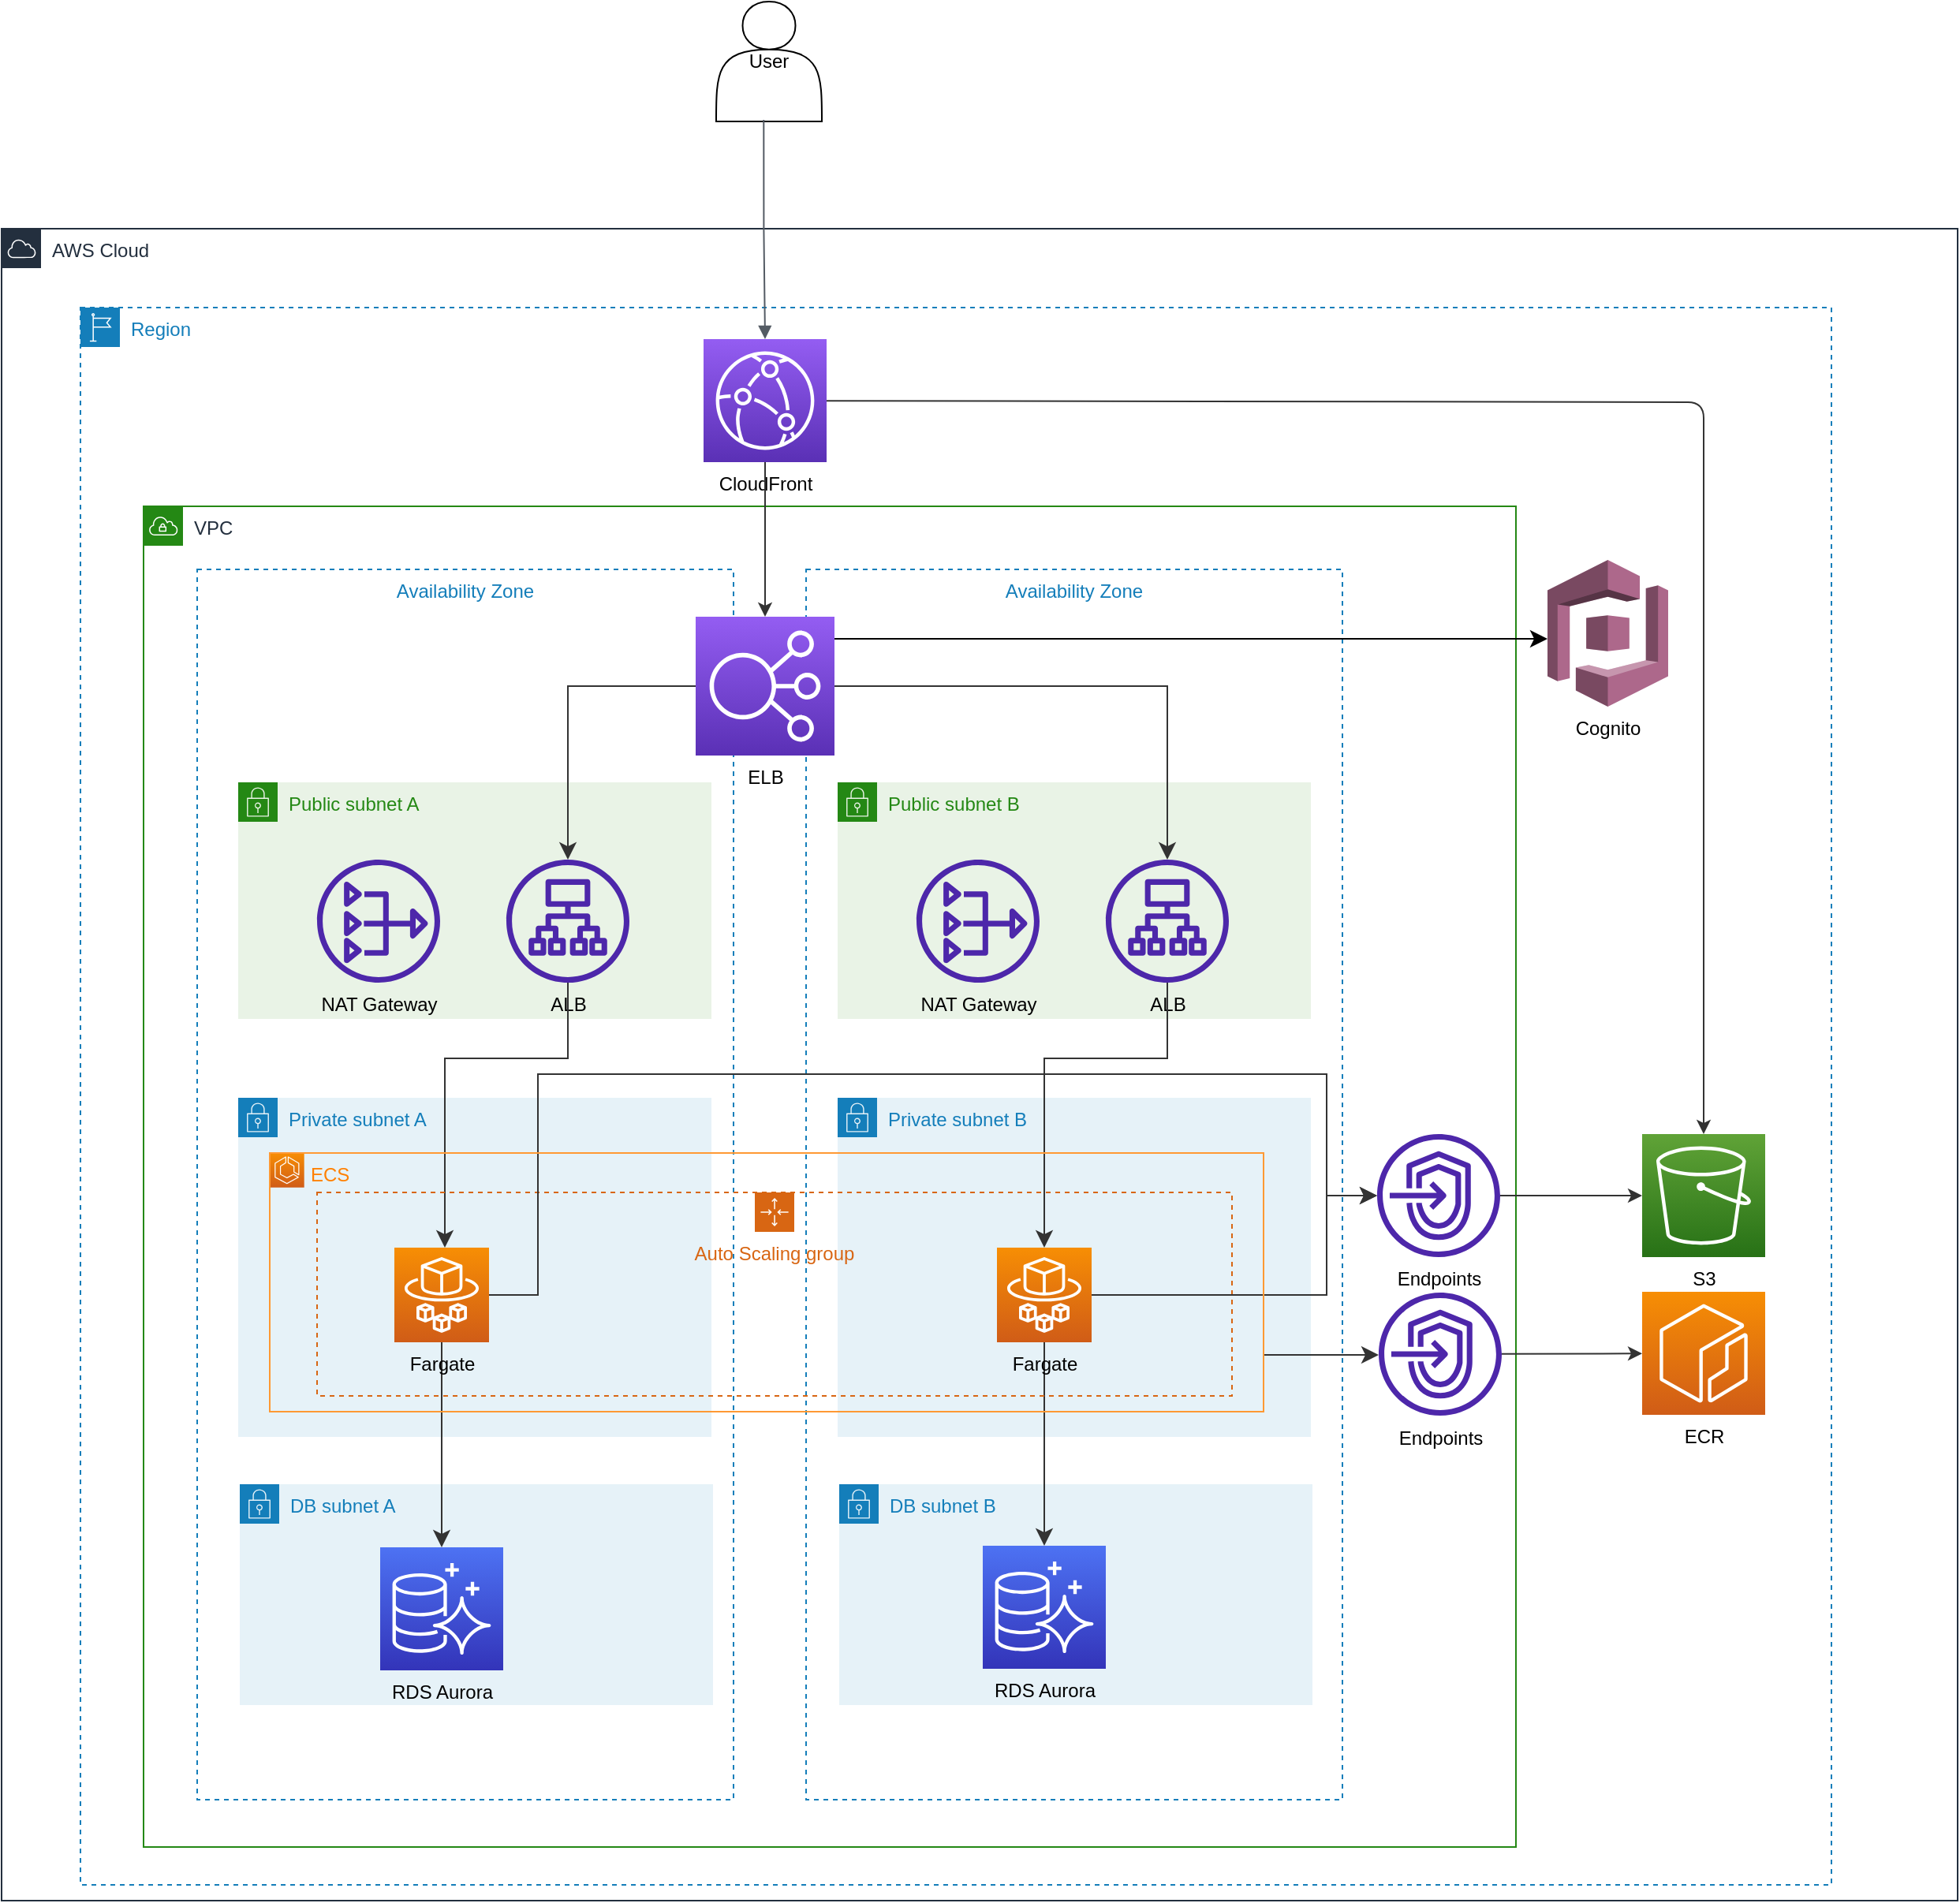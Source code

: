 <mxfile>
    <diagram id="N6BECFeVk-wEAYvXQ_9p" name="Page-1">
        <mxGraphModel dx="1360" dy="926" grid="0" gridSize="10" guides="1" tooltips="1" connect="0" arrows="0" fold="1" page="1" pageScale="1" pageWidth="1654" pageHeight="2336" background="light-dark(#FFFFFF,#FFFFFF)" math="0" shadow="0">
            <root>
                <mxCell id="0"/>
                <mxCell id="1" parent="0"/>
                <mxCell id="2" value="VPC" style="points=[[0,0],[0.25,0],[0.5,0],[0.75,0],[1,0],[1,0.25],[1,0.5],[1,0.75],[1,1],[0.75,1],[0.5,1],[0.25,1],[0,1],[0,0.75],[0,0.5],[0,0.25]];outlineConnect=0;gradientColor=none;html=1;whiteSpace=wrap;fontSize=12;fontStyle=0;container=1;pointerEvents=0;collapsible=0;recursiveResize=0;shape=mxgraph.aws4.group;grIcon=mxgraph.aws4.group_vpc;strokeColor=#248814;fillColor=none;verticalAlign=top;align=left;spacingLeft=30;fontColor=light-dark(#232F3E,#000000);dashed=0;" parent="1" vertex="1">
                    <mxGeometry x="200" y="360" width="870" height="850" as="geometry"/>
                </mxCell>
                <mxCell id="209" value="Availability Zone" style="fillColor=none;strokeColor=#147EBA;dashed=1;verticalAlign=top;fontStyle=0;fontColor=#147EBA;" parent="2" vertex="1">
                    <mxGeometry x="420" y="40" width="340" height="780" as="geometry"/>
                </mxCell>
                <mxCell id="12" value="Availability Zone" style="fillColor=none;strokeColor=#147EBA;dashed=1;verticalAlign=top;fontStyle=0;fontColor=#147EBA;" parent="2" vertex="1">
                    <mxGeometry x="34" y="40" width="340" height="780" as="geometry"/>
                </mxCell>
                <mxCell id="208" value="Private subnet B" style="points=[[0,0],[0.25,0],[0.5,0],[0.75,0],[1,0],[1,0.25],[1,0.5],[1,0.75],[1,1],[0.75,1],[0.5,1],[0.25,1],[0,1],[0,0.75],[0,0.5],[0,0.25]];outlineConnect=0;gradientColor=none;html=1;whiteSpace=wrap;fontSize=12;fontStyle=0;container=1;pointerEvents=0;collapsible=0;recursiveResize=0;shape=mxgraph.aws4.group;grIcon=mxgraph.aws4.group_security_group;grStroke=0;strokeColor=#147EBA;fillColor=light-dark(#E6F2F8,#E6F2F8);verticalAlign=top;align=left;spacingLeft=30;fontColor=#147EBA;dashed=0;" parent="2" vertex="1">
                    <mxGeometry x="440" y="375" width="300" height="215" as="geometry"/>
                </mxCell>
                <mxCell id="5" value="Private subnet A" style="points=[[0,0],[0.25,0],[0.5,0],[0.75,0],[1,0],[1,0.25],[1,0.5],[1,0.75],[1,1],[0.75,1],[0.5,1],[0.25,1],[0,1],[0,0.75],[0,0.5],[0,0.25]];outlineConnect=0;gradientColor=none;html=1;whiteSpace=wrap;fontSize=12;fontStyle=0;container=1;pointerEvents=0;collapsible=0;recursiveResize=0;shape=mxgraph.aws4.group;grIcon=mxgraph.aws4.group_security_group;grStroke=0;strokeColor=#147EBA;fillColor=light-dark(#E6F2F8,#E6F2F8);verticalAlign=top;align=left;spacingLeft=30;fontColor=#147EBA;dashed=0;" parent="2" vertex="1">
                    <mxGeometry x="60" y="375" width="300" height="215" as="geometry"/>
                </mxCell>
                <mxCell id="8" value="Public subnet A" style="points=[[0,0],[0.25,0],[0.5,0],[0.75,0],[1,0],[1,0.25],[1,0.5],[1,0.75],[1,1],[0.75,1],[0.5,1],[0.25,1],[0,1],[0,0.75],[0,0.5],[0,0.25]];outlineConnect=0;gradientColor=none;html=1;whiteSpace=wrap;fontSize=12;fontStyle=0;container=1;pointerEvents=0;collapsible=0;recursiveResize=0;shape=mxgraph.aws4.group;grIcon=mxgraph.aws4.group_security_group;grStroke=0;strokeColor=#248814;fillColor=light-dark(#E9F3E6,#E9F3E6);verticalAlign=top;align=left;spacingLeft=30;fontColor=#248814;dashed=0;" parent="2" vertex="1">
                    <mxGeometry x="60" y="175" width="300" height="150" as="geometry"/>
                </mxCell>
                <mxCell id="188" value="&lt;font style=&quot;color: light-dark(rgb(0, 0, 0), rgb(0, 0, 0));&quot;&gt;ALB&lt;/font&gt;" style="sketch=0;outlineConnect=0;fontColor=#232F3E;gradientColor=none;fillColor=#4D27AA;strokeColor=none;dashed=0;verticalLabelPosition=bottom;verticalAlign=top;align=center;html=1;fontSize=12;fontStyle=0;aspect=fixed;pointerEvents=1;shape=mxgraph.aws4.application_load_balancer;" parent="8" vertex="1">
                    <mxGeometry x="170" y="49" width="78" height="78" as="geometry"/>
                </mxCell>
                <mxCell id="187" value="&lt;font style=&quot;color: light-dark(rgb(0, 0, 0), rgb(0, 0, 0));&quot;&gt;NAT Gateway&lt;/font&gt;" style="sketch=0;outlineConnect=0;fontColor=#232F3E;gradientColor=none;fillColor=#4D27AA;strokeColor=none;dashed=0;verticalLabelPosition=bottom;verticalAlign=top;align=center;html=1;fontSize=12;fontStyle=0;aspect=fixed;pointerEvents=1;shape=mxgraph.aws4.nat_gateway;" parent="8" vertex="1">
                    <mxGeometry x="50" y="49" width="78" height="78" as="geometry"/>
                </mxCell>
                <mxCell id="189" value="&lt;font style=&quot;color: light-dark(rgb(0, 0, 0), rgb(0, 0, 0));&quot;&gt;ELB&lt;/font&gt;" style="sketch=0;points=[[0,0,0],[0.25,0,0],[0.5,0,0],[0.75,0,0],[1,0,0],[0,1,0],[0.25,1,0],[0.5,1,0],[0.75,1,0],[1,1,0],[0,0.25,0],[0,0.5,0],[0,0.75,0],[1,0.25,0],[1,0.5,0],[1,0.75,0]];outlineConnect=0;fontColor=#232F3E;gradientColor=#945DF2;gradientDirection=north;fillColor=#5A30B5;strokeColor=light-dark(#FFFFFF,#FFFFFF);dashed=0;verticalLabelPosition=bottom;verticalAlign=top;align=center;html=1;fontSize=12;fontStyle=0;aspect=fixed;shape=mxgraph.aws4.resourceIcon;resIcon=mxgraph.aws4.elastic_load_balancing;" parent="2" vertex="1">
                    <mxGeometry x="350" y="70" width="88" height="88" as="geometry"/>
                </mxCell>
                <mxCell id="186" value="DB subnet A" style="points=[[0,0],[0.25,0],[0.5,0],[0.75,0],[1,0],[1,0.25],[1,0.5],[1,0.75],[1,1],[0.75,1],[0.5,1],[0.25,1],[0,1],[0,0.75],[0,0.5],[0,0.25]];outlineConnect=0;gradientColor=none;html=1;whiteSpace=wrap;fontSize=12;fontStyle=0;container=1;pointerEvents=0;collapsible=0;recursiveResize=0;shape=mxgraph.aws4.group;grIcon=mxgraph.aws4.group_security_group;grStroke=0;strokeColor=#147EBA;fillColor=light-dark(#E6F2F8,#E6F2F8);verticalAlign=top;align=left;spacingLeft=30;fontColor=#147EBA;dashed=0;" parent="2" vertex="1">
                    <mxGeometry x="61" y="620" width="300" height="140" as="geometry"/>
                </mxCell>
                <mxCell id="203" value="" style="edgeStyle=segmentEdgeStyle;endArrow=classic;html=1;curved=0;rounded=0;endSize=8;startSize=8;fontColor=#FF8000;strokeColor=#333333;" parent="2" source="189" target="188" edge="1">
                    <mxGeometry width="50" height="50" relative="1" as="geometry">
                        <mxPoint x="420" y="330" as="sourcePoint"/>
                        <mxPoint x="470" y="280" as="targetPoint"/>
                    </mxGeometry>
                </mxCell>
                <mxCell id="204" value="" style="edgeStyle=segmentEdgeStyle;endArrow=classic;html=1;curved=0;rounded=0;endSize=8;startSize=8;fontColor=#FF8000;strokeColor=#333333;" parent="2" source="188" target="196" edge="1">
                    <mxGeometry width="50" height="50" relative="1" as="geometry">
                        <mxPoint x="371" y="129.0" as="sourcePoint"/>
                        <mxPoint x="279" y="234.001" as="targetPoint"/>
                        <Array as="points">
                            <mxPoint x="269" y="350"/>
                            <mxPoint x="191" y="350"/>
                        </Array>
                    </mxGeometry>
                </mxCell>
                <mxCell id="206" value="" style="edgeStyle=segmentEdgeStyle;endArrow=classic;html=1;curved=0;rounded=0;endSize=8;startSize=8;strokeColor=#333333;fontColor=#FF8000;" parent="2" source="196" target="200" edge="1">
                    <mxGeometry width="50" height="50" relative="1" as="geometry">
                        <mxPoint x="198" y="540" as="sourcePoint"/>
                        <mxPoint x="407" y="420" as="targetPoint"/>
                    </mxGeometry>
                </mxCell>
                <mxCell id="200" value="&lt;font style=&quot;color: light-dark(rgb(0, 0, 0), rgb(0, 0, 0));&quot;&gt;RDS Aurora&lt;/font&gt;" style="sketch=0;points=[[0,0,0],[0.25,0,0],[0.5,0,0],[0.75,0,0],[1,0,0],[0,1,0],[0.25,1,0],[0.5,1,0],[0.75,1,0],[1,1,0],[0,0.25,0],[0,0.5,0],[0,0.75,0],[1,0.25,0],[1,0.5,0],[1,0.75,0]];outlineConnect=0;fontColor=#232F3E;gradientColor=#4D72F3;gradientDirection=north;fillColor=#3334B9;strokeColor=light-dark(#FFFFFF,#FFFFFF);dashed=0;verticalLabelPosition=bottom;verticalAlign=top;align=center;html=1;fontSize=12;fontStyle=0;aspect=fixed;shape=mxgraph.aws4.resourceIcon;resIcon=mxgraph.aws4.aurora;" parent="2" vertex="1">
                    <mxGeometry x="150" y="660" width="78" height="78" as="geometry"/>
                </mxCell>
                <mxCell id="210" value="Public subnet B" style="points=[[0,0],[0.25,0],[0.5,0],[0.75,0],[1,0],[1,0.25],[1,0.5],[1,0.75],[1,1],[0.75,1],[0.5,1],[0.25,1],[0,1],[0,0.75],[0,0.5],[0,0.25]];outlineConnect=0;gradientColor=none;html=1;whiteSpace=wrap;fontSize=12;fontStyle=0;container=1;pointerEvents=0;collapsible=0;recursiveResize=0;shape=mxgraph.aws4.group;grIcon=mxgraph.aws4.group_security_group;grStroke=0;strokeColor=#248814;fillColor=light-dark(#E9F3E6,#E9F3E6);verticalAlign=top;align=left;spacingLeft=30;fontColor=#248814;dashed=0;" parent="2" vertex="1">
                    <mxGeometry x="440" y="175" width="300" height="150" as="geometry"/>
                </mxCell>
                <mxCell id="211" value="&lt;font style=&quot;color: light-dark(rgb(0, 0, 0), rgb(0, 0, 0));&quot;&gt;ALB&lt;/font&gt;" style="sketch=0;outlineConnect=0;fontColor=#232F3E;gradientColor=none;fillColor=#4D27AA;strokeColor=none;dashed=0;verticalLabelPosition=bottom;verticalAlign=top;align=center;html=1;fontSize=12;fontStyle=0;aspect=fixed;pointerEvents=1;shape=mxgraph.aws4.application_load_balancer;" parent="210" vertex="1">
                    <mxGeometry x="170" y="49" width="78" height="78" as="geometry"/>
                </mxCell>
                <mxCell id="212" value="&lt;span style=&quot;&quot;&gt;&lt;font style=&quot;color: light-dark(rgb(0, 0, 0), rgb(0, 0, 0));&quot;&gt;NAT Gateway&lt;/font&gt;&lt;/span&gt;" style="sketch=0;outlineConnect=0;fontColor=light-dark(#232F3E,#000000);gradientColor=none;fillColor=#4D27AA;strokeColor=none;dashed=0;verticalLabelPosition=bottom;verticalAlign=top;align=center;html=1;fontSize=12;fontStyle=0;aspect=fixed;pointerEvents=1;shape=mxgraph.aws4.nat_gateway;" parent="210" vertex="1">
                    <mxGeometry x="50" y="49" width="78" height="78" as="geometry"/>
                </mxCell>
                <mxCell id="213" value="DB subnet B" style="points=[[0,0],[0.25,0],[0.5,0],[0.75,0],[1,0],[1,0.25],[1,0.5],[1,0.75],[1,1],[0.75,1],[0.5,1],[0.25,1],[0,1],[0,0.75],[0,0.5],[0,0.25]];outlineConnect=0;gradientColor=none;html=1;whiteSpace=wrap;fontSize=12;fontStyle=0;container=1;pointerEvents=0;collapsible=0;recursiveResize=0;shape=mxgraph.aws4.group;grIcon=mxgraph.aws4.group_security_group;grStroke=0;strokeColor=#147EBA;fillColor=light-dark(#E6F2F8,#E6F2F8);verticalAlign=top;align=left;spacingLeft=30;fontColor=#147EBA;dashed=0;" parent="2" vertex="1">
                    <mxGeometry x="441" y="620" width="300" height="140" as="geometry"/>
                </mxCell>
                <mxCell id="217" value="" style="edgeStyle=segmentEdgeStyle;endArrow=classic;html=1;curved=0;rounded=0;endSize=8;startSize=8;fontColor=#FF8000;strokeColor=#333333;" parent="2" source="211" target="216" edge="1">
                    <mxGeometry width="50" height="50" relative="1" as="geometry">
                        <mxPoint x="551" y="-111.0" as="sourcePoint"/>
                        <mxPoint x="459" y="-5.999" as="targetPoint"/>
                        <Array as="points">
                            <mxPoint x="649" y="350"/>
                            <mxPoint x="571" y="350"/>
                        </Array>
                    </mxGeometry>
                </mxCell>
                <mxCell id="214" value="" style="edgeStyle=segmentEdgeStyle;endArrow=classic;html=1;curved=0;rounded=0;endSize=8;startSize=8;fontColor=#FF8000;strokeColor=#333333;" parent="2" source="189" target="211" edge="1">
                    <mxGeometry width="50" height="50" relative="1" as="geometry">
                        <mxPoint x="490" y="120" as="sourcePoint"/>
                        <mxPoint x="650" y="40" as="targetPoint"/>
                    </mxGeometry>
                </mxCell>
                <mxCell id="218" value="" style="edgeStyle=segmentEdgeStyle;endArrow=classic;html=1;curved=0;rounded=0;endSize=8;startSize=8;strokeColor=#333333;fontColor=#FF8000;" parent="2" source="216" target="219" edge="1">
                    <mxGeometry width="50" height="50" relative="1" as="geometry">
                        <mxPoint x="530" y="230" as="sourcePoint"/>
                        <mxPoint x="580" y="180" as="targetPoint"/>
                    </mxGeometry>
                </mxCell>
                <mxCell id="219" value="&lt;font style=&quot;color: light-dark(rgb(0, 0, 0), rgb(0, 0, 0));&quot;&gt;RDS Aurora&lt;/font&gt;" style="sketch=0;points=[[0,0,0],[0.25,0,0],[0.5,0,0],[0.75,0,0],[1,0,0],[0,1,0],[0.25,1,0],[0.5,1,0],[0.75,1,0],[1,1,0],[0,0.25,0],[0,0.5,0],[0,0.75,0],[1,0.25,0],[1,0.5,0],[1,0.75,0]];outlineConnect=0;fontColor=#232F3E;gradientColor=#4D72F3;gradientDirection=north;fillColor=#3334B9;strokeColor=light-dark(#FFFFFF,#FFFFFF);dashed=0;verticalLabelPosition=bottom;verticalAlign=top;align=center;html=1;fontSize=12;fontStyle=0;aspect=fixed;shape=mxgraph.aws4.resourceIcon;resIcon=mxgraph.aws4.aurora;" parent="2" vertex="1">
                    <mxGeometry x="532" y="659" width="78" height="78" as="geometry"/>
                </mxCell>
                <mxCell id="199" value="Auto Scaling group" style="points=[[0,0],[0.25,0],[0.5,0],[0.75,0],[1,0],[1,0.25],[1,0.5],[1,0.75],[1,1],[0.75,1],[0.5,1],[0.25,1],[0,1],[0,0.75],[0,0.5],[0,0.25]];outlineConnect=0;gradientColor=none;html=1;whiteSpace=wrap;fontSize=12;fontStyle=0;container=1;pointerEvents=0;collapsible=0;recursiveResize=0;shape=mxgraph.aws4.groupCenter;grIcon=mxgraph.aws4.group_auto_scaling_group;grStroke=1;strokeColor=#D86613;fillColor=none;verticalAlign=top;align=center;fontColor=#D86613;dashed=1;spacingTop=25;" parent="2" vertex="1">
                    <mxGeometry x="110" y="435" width="580" height="129" as="geometry"/>
                </mxCell>
                <mxCell id="216" value="&lt;font style=&quot;color: light-dark(rgb(0, 0, 0), rgb(0, 0, 0));&quot;&gt;Fargate&lt;/font&gt;" style="sketch=0;points=[[0,0,0],[0.25,0,0],[0.5,0,0],[0.75,0,0],[1,0,0],[0,1,0],[0.25,1,0],[0.5,1,0],[0.75,1,0],[1,1,0],[0,0.25,0],[0,0.5,0],[0,0.75,0],[1,0.25,0],[1,0.5,0],[1,0.75,0]];outlineConnect=0;fontColor=#232F3E;gradientColor=#F78E04;gradientDirection=north;fillColor=#D05C17;strokeColor=light-dark(#FFFFFF,#FFFFFF);dashed=0;verticalLabelPosition=bottom;verticalAlign=top;align=center;html=1;fontSize=12;fontStyle=0;aspect=fixed;shape=mxgraph.aws4.resourceIcon;resIcon=mxgraph.aws4.fargate;" parent="199" vertex="1">
                    <mxGeometry x="431" y="35" width="60" height="60" as="geometry"/>
                </mxCell>
                <mxCell id="196" value="&lt;font style=&quot;color: light-dark(rgb(0, 0, 0), rgb(0, 0, 0));&quot;&gt;Fargate&lt;/font&gt;" style="sketch=0;points=[[0,0,0],[0.25,0,0],[0.5,0,0],[0.75,0,0],[1,0,0],[0,1,0],[0.25,1,0],[0.5,1,0],[0.75,1,0],[1,1,0],[0,0.25,0],[0,0.5,0],[0,0.75,0],[1,0.25,0],[1,0.5,0],[1,0.75,0]];outlineConnect=0;fontColor=#232F3E;gradientColor=#F78E04;gradientDirection=north;fillColor=#D05C17;strokeColor=light-dark(#FFFFFF,#FFFFFF);dashed=0;verticalLabelPosition=bottom;verticalAlign=top;align=center;html=1;fontSize=12;fontStyle=0;aspect=fixed;shape=mxgraph.aws4.resourceIcon;resIcon=mxgraph.aws4.fargate;" parent="2" vertex="1">
                    <mxGeometry x="159" y="470" width="60" height="60" as="geometry"/>
                </mxCell>
                <mxCell id="228" value="&lt;font style=&quot;color: light-dark(rgb(0, 0, 0), rgb(0, 0, 0));&quot;&gt;Endpoints&lt;/font&gt;" style="sketch=0;outlineConnect=0;fontColor=#232F3E;gradientColor=none;fillColor=#4D27AA;strokeColor=none;dashed=0;verticalLabelPosition=bottom;verticalAlign=top;align=center;html=1;fontSize=12;fontStyle=0;aspect=fixed;pointerEvents=1;shape=mxgraph.aws4.endpoints;" parent="2" vertex="1">
                    <mxGeometry x="782" y="398" width="78" height="78" as="geometry"/>
                </mxCell>
                <mxCell id="229" value="&lt;span&gt;&lt;font style=&quot;color: light-dark(rgb(0, 0, 0), rgb(0, 0, 0));&quot;&gt;Endpoints&lt;/font&gt;&lt;/span&gt;" style="sketch=0;outlineConnect=0;fontColor=#232F3E;gradientColor=none;fillColor=#4D27AA;strokeColor=none;dashed=0;verticalLabelPosition=bottom;verticalAlign=top;align=center;html=1;fontSize=12;fontStyle=0;aspect=fixed;pointerEvents=1;shape=mxgraph.aws4.endpoints;" parent="2" vertex="1">
                    <mxGeometry x="783" y="498.0" width="78" height="79" as="geometry"/>
                </mxCell>
                <mxCell id="191" value="" style="sketch=0;points=[[0,0,0],[0.25,0,0],[0.5,0,0],[0.75,0,0],[1,0,0],[0,1,0],[0.25,1,0],[0.5,1,0],[0.75,1,0],[1,1,0],[0,0.25,0],[0,0.5,0],[0,0.75,0],[1,0.25,0],[1,0.5,0],[1,0.75,0]];outlineConnect=0;fontColor=#232F3E;gradientColor=#F78E04;gradientDirection=north;fillColor=#D05C17;strokeColor=#ffffff;dashed=0;verticalLabelPosition=bottom;verticalAlign=top;align=center;html=1;fontSize=12;fontStyle=0;aspect=fixed;shape=mxgraph.aws4.resourceIcon;resIcon=mxgraph.aws4.ecs;" parent="2" vertex="1">
                    <mxGeometry x="80" y="410" width="21.84" height="21.84" as="geometry"/>
                </mxCell>
                <mxCell id="232" value="" style="edgeStyle=segmentEdgeStyle;endArrow=classic;html=1;curved=0;rounded=0;endSize=8;startSize=8;fontColor=#FF8000;strokeColor=#333333;" parent="2" source="216" target="228" edge="1">
                    <mxGeometry width="50" height="50" relative="1" as="geometry">
                        <mxPoint x="448" y="124" as="sourcePoint"/>
                        <mxPoint x="659.059" y="234.001" as="targetPoint"/>
                        <Array as="points">
                            <mxPoint x="750" y="500"/>
                            <mxPoint x="750" y="437"/>
                        </Array>
                    </mxGeometry>
                </mxCell>
                <mxCell id="233" value="" style="edgeStyle=segmentEdgeStyle;endArrow=classic;html=1;curved=0;rounded=0;endSize=8;startSize=8;fontColor=#FF8000;strokeColor=#333333;" parent="2" source="196" target="228" edge="1">
                    <mxGeometry width="50" height="50" relative="1" as="geometry">
                        <mxPoint x="611.0" y="510" as="sourcePoint"/>
                        <mxPoint x="831.0" y="486" as="targetPoint"/>
                        <Array as="points">
                            <mxPoint x="250" y="500"/>
                            <mxPoint x="250" y="360"/>
                            <mxPoint x="750" y="360"/>
                            <mxPoint x="750" y="437"/>
                        </Array>
                    </mxGeometry>
                </mxCell>
                <mxCell id="234" value="" style="edgeStyle=segmentEdgeStyle;endArrow=classic;html=1;curved=0;rounded=0;endSize=8;startSize=8;fontColor=#FF8000;strokeColor=#333333;" parent="2" source="193" target="229" edge="1">
                    <mxGeometry width="50" height="50" relative="1" as="geometry">
                        <mxPoint x="710" y="538" as="sourcePoint"/>
                        <mxPoint x="610" y="500" as="targetPoint"/>
                        <Array as="points">
                            <mxPoint x="760" y="538"/>
                            <mxPoint x="760" y="538"/>
                        </Array>
                    </mxGeometry>
                </mxCell>
                <mxCell id="193" value="　　ECS" style="fillColor=none;strokeColor=#FF9933;verticalAlign=top;fontStyle=0;fontColor=#FF8000;align=left;" parent="2" vertex="1">
                    <mxGeometry x="80" y="410" width="630" height="164" as="geometry"/>
                </mxCell>
                <mxCell id="223" value="AWS Cloud" style="points=[[0,0],[0.25,0],[0.5,0],[0.75,0],[1,0],[1,0.25],[1,0.5],[1,0.75],[1,1],[0.75,1],[0.5,1],[0.25,1],[0,1],[0,0.75],[0,0.5],[0,0.25]];outlineConnect=0;gradientColor=none;html=1;whiteSpace=wrap;fontSize=12;fontStyle=0;container=1;pointerEvents=0;collapsible=0;recursiveResize=0;shape=mxgraph.aws4.group;grIcon=mxgraph.aws4.group_aws_cloud;strokeColor=#232F3E;fillColor=none;verticalAlign=top;align=left;spacingLeft=30;fontColor=#232F3E;dashed=0;" parent="1" vertex="1">
                    <mxGeometry x="110" y="184" width="1240" height="1060" as="geometry"/>
                </mxCell>
                <mxCell id="224" value="Region" style="points=[[0,0],[0.25,0],[0.5,0],[0.75,0],[1,0],[1,0.25],[1,0.5],[1,0.75],[1,1],[0.75,1],[0.5,1],[0.25,1],[0,1],[0,0.75],[0,0.5],[0,0.25]];outlineConnect=0;gradientColor=none;html=1;whiteSpace=wrap;fontSize=12;fontStyle=0;container=1;pointerEvents=0;collapsible=0;recursiveResize=0;shape=mxgraph.aws4.group;grIcon=mxgraph.aws4.group_region;strokeColor=#147EBA;fillColor=none;verticalAlign=top;align=left;spacingLeft=30;fontColor=#147EBA;dashed=1;" parent="223" vertex="1">
                    <mxGeometry x="50" y="50" width="1110" height="1000" as="geometry"/>
                </mxCell>
                <mxCell id="230" value="&lt;font style=&quot;color: light-dark(rgb(0, 0, 0), rgb(0, 0, 0));&quot;&gt;S3&lt;/font&gt;" style="sketch=0;points=[[0,0,0],[0.25,0,0],[0.5,0,0],[0.75,0,0],[1,0,0],[0,1,0],[0.25,1,0],[0.5,1,0],[0.75,1,0],[1,1,0],[0,0.25,0],[0,0.5,0],[0,0.75,0],[1,0.25,0],[1,0.5,0],[1,0.75,0]];outlineConnect=0;fontColor=#232F3E;gradientColor=#60A337;gradientDirection=north;fillColor=#277116;strokeColor=light-dark(#FFFFFF,#FFFFFF);dashed=0;verticalLabelPosition=bottom;verticalAlign=top;align=center;html=1;fontSize=12;fontStyle=0;aspect=fixed;shape=mxgraph.aws4.resourceIcon;resIcon=mxgraph.aws4.s3;" parent="224" vertex="1">
                    <mxGeometry x="990" y="524" width="78" height="78" as="geometry"/>
                </mxCell>
                <mxCell id="235" value="&lt;font style=&quot;color: light-dark(rgb(0, 0, 0), rgb(0, 0, 0));&quot;&gt;ECR&lt;/font&gt;" style="sketch=0;points=[[0,0,0],[0.25,0,0],[0.5,0,0],[0.75,0,0],[1,0,0],[0,1,0],[0.25,1,0],[0.5,1,0],[0.75,1,0],[1,1,0],[0,0.25,0],[0,0.5,0],[0,0.75,0],[1,0.25,0],[1,0.5,0],[1,0.75,0]];outlineConnect=0;fontColor=#232F3E;gradientColor=#F78E04;gradientDirection=north;fillColor=#D05C17;strokeColor=light-dark(#FFFFFF,#FFFFFF);dashed=0;verticalLabelPosition=bottom;verticalAlign=top;align=center;html=1;fontSize=12;fontStyle=0;aspect=fixed;shape=mxgraph.aws4.resourceIcon;resIcon=mxgraph.aws4.ecr;" parent="224" vertex="1">
                    <mxGeometry x="990" y="624" width="78" height="78" as="geometry"/>
                </mxCell>
                <mxCell id="237" value="&lt;font style=&quot;color: light-dark(rgb(0, 0, 0), rgb(0, 0, 0));&quot;&gt;CloudFront&lt;/font&gt;" style="sketch=0;points=[[0,0,0],[0.25,0,0],[0.5,0,0],[0.75,0,0],[1,0,0],[0,1,0],[0.25,1,0],[0.5,1,0],[0.75,1,0],[1,1,0],[0,0.25,0],[0,0.5,0],[0,0.75,0],[1,0.25,0],[1,0.5,0],[1,0.75,0]];outlineConnect=0;fontColor=#232F3E;gradientColor=#945DF2;gradientDirection=north;fillColor=#5A30B5;strokeColor=light-dark(#FFFFFF,#FFFFFF);dashed=0;verticalLabelPosition=bottom;verticalAlign=top;align=center;html=1;fontSize=12;fontStyle=0;aspect=fixed;shape=mxgraph.aws4.resourceIcon;resIcon=mxgraph.aws4.cloudfront;" parent="224" vertex="1">
                    <mxGeometry x="395" y="20" width="78" height="78" as="geometry"/>
                </mxCell>
                <mxCell id="238" value="" style="endArrow=classic;html=1;strokeColor=#333333;fontColor=#FF8000;" parent="224" source="237" target="230" edge="1">
                    <mxGeometry width="50" height="50" relative="1" as="geometry">
                        <mxPoint x="444" y="108" as="sourcePoint"/>
                        <mxPoint x="444" y="206" as="targetPoint"/>
                        <Array as="points">
                            <mxPoint x="1029" y="60"/>
                        </Array>
                    </mxGeometry>
                </mxCell>
                <mxCell id="240" value="&lt;font style=&quot;color: light-dark(rgb(0, 0, 0), rgb(0, 0, 0));&quot;&gt;Cognito&lt;/font&gt;" style="outlineConnect=0;dashed=0;verticalLabelPosition=bottom;verticalAlign=top;align=center;html=1;shape=mxgraph.aws3.cognito;fillColor=#AD688B;gradientColor=none;" vertex="1" parent="224">
                    <mxGeometry x="930" y="160" width="76.5" height="93" as="geometry"/>
                </mxCell>
                <mxCell id="231" value="" style="endArrow=classic;html=1;strokeColor=#333333;fontColor=#FF8000;" parent="1" source="228" target="230" edge="1">
                    <mxGeometry width="50" height="50" relative="1" as="geometry">
                        <mxPoint x="640" y="740" as="sourcePoint"/>
                        <mxPoint x="690" y="690" as="targetPoint"/>
                    </mxGeometry>
                </mxCell>
                <mxCell id="236" value="" style="endArrow=classic;html=1;strokeColor=#333333;fontColor=#FF8000;" parent="1" source="229" target="235" edge="1">
                    <mxGeometry width="50" height="50" relative="1" as="geometry">
                        <mxPoint x="1070" y="807" as="sourcePoint"/>
                        <mxPoint x="1160" y="807" as="targetPoint"/>
                    </mxGeometry>
                </mxCell>
                <mxCell id="227" value="" style="endArrow=classic;html=1;strokeColor=#333333;fontColor=#FF8000;" parent="1" source="237" target="189" edge="1">
                    <mxGeometry width="50" height="50" relative="1" as="geometry">
                        <mxPoint x="595.322" y="397.999" as="sourcePoint"/>
                        <mxPoint x="710" y="635" as="targetPoint"/>
                    </mxGeometry>
                </mxCell>
                <mxCell id="241" value="" style="edgeStyle=elbowEdgeStyle;elbow=vertical;endArrow=classic;html=1;curved=0;rounded=0;endSize=8;startSize=8;strokeColor=light-dark(#000000,#C1C1C1);" edge="1" parent="1" source="189" target="240">
                    <mxGeometry width="50" height="50" relative="1" as="geometry">
                        <mxPoint x="680" y="654" as="sourcePoint"/>
                        <mxPoint x="730" y="604" as="targetPoint"/>
                        <Array as="points">
                            <mxPoint x="860" y="444"/>
                        </Array>
                    </mxGeometry>
                </mxCell>
                <mxCell id="242" value="&lt;font style=&quot;color: light-dark(rgb(0, 0, 0), rgb(0, 0, 0));&quot;&gt;User&lt;/font&gt;" style="shape=actor;whiteSpace=wrap;html=1;fillColor=light-dark(#FFFFFF,#FFFFFF);strokeColor=light-dark(#000000,#000000);" vertex="1" parent="1">
                    <mxGeometry x="563" y="40" width="67" height="76" as="geometry"/>
                </mxCell>
                <mxCell id="243" value="" style="edgeStyle=orthogonalEdgeStyle;html=1;endArrow=block;elbow=vertical;startArrow=none;endFill=1;strokeColor=#545B64;rounded=0;exitX=0.45;exitY=0.987;exitDx=0;exitDy=0;exitPerimeter=0;" edge="1" parent="1" source="242" target="237">
                    <mxGeometry width="100" relative="1" as="geometry">
                        <mxPoint x="715" y="156" as="sourcePoint"/>
                        <mxPoint x="668" y="242" as="targetPoint"/>
                    </mxGeometry>
                </mxCell>
            </root>
        </mxGraphModel>
    </diagram>
</mxfile>